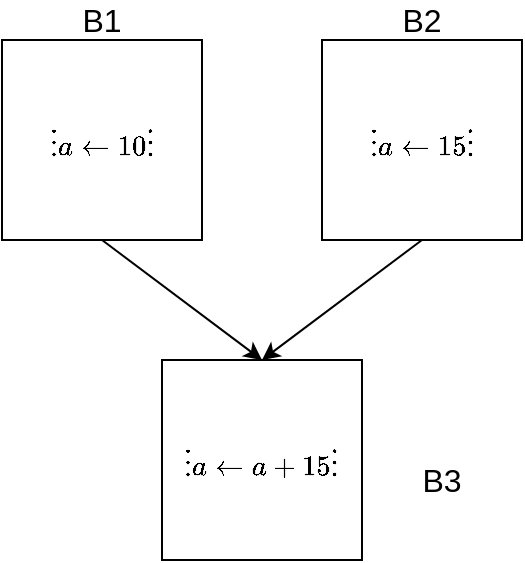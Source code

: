 <mxfile version="14.6.13" type="device"><diagram id="InsMzVuF68MKecqp6eDL" name="第 1 页"><mxGraphModel dx="716" dy="419" grid="1" gridSize="10" guides="1" tooltips="1" connect="1" arrows="1" fold="1" page="1" pageScale="1" pageWidth="827" pageHeight="1169" math="1" shadow="0"><root><mxCell id="0"/><mxCell id="1" parent="0"/><mxCell id="bJ8E-dqCzka2ubj894pC-5" style="edgeStyle=none;rounded=0;orthogonalLoop=1;jettySize=auto;html=1;entryX=0.5;entryY=0;entryDx=0;entryDy=0;exitX=0.5;exitY=1;exitDx=0;exitDy=0;" edge="1" parent="1" source="bJ8E-dqCzka2ubj894pC-1" target="bJ8E-dqCzka2ubj894pC-3"><mxGeometry relative="1" as="geometry"/></mxCell><mxCell id="bJ8E-dqCzka2ubj894pC-1" value="" style="rounded=0;whiteSpace=wrap;html=1;" vertex="1" parent="1"><mxGeometry x="260" y="400" width="100" height="100" as="geometry"/></mxCell><mxCell id="bJ8E-dqCzka2ubj894pC-7" style="edgeStyle=none;rounded=0;orthogonalLoop=1;jettySize=auto;html=1;exitX=0.5;exitY=1;exitDx=0;exitDy=0;entryX=0.5;entryY=0;entryDx=0;entryDy=0;" edge="1" parent="1" source="bJ8E-dqCzka2ubj894pC-2" target="bJ8E-dqCzka2ubj894pC-3"><mxGeometry relative="1" as="geometry"/></mxCell><mxCell id="bJ8E-dqCzka2ubj894pC-2" value="" style="rounded=0;whiteSpace=wrap;html=1;" vertex="1" parent="1"><mxGeometry x="420" y="400" width="100" height="100" as="geometry"/></mxCell><mxCell id="bJ8E-dqCzka2ubj894pC-3" value="" style="rounded=0;whiteSpace=wrap;html=1;" vertex="1" parent="1"><mxGeometry x="340" y="560" width="100" height="100" as="geometry"/></mxCell><mxCell id="bJ8E-dqCzka2ubj894pC-8" value="&lt;font style=&quot;font-size: 16px&quot;&gt;B1&lt;/font&gt;" style="text;html=1;strokeColor=none;fillColor=none;align=center;verticalAlign=middle;whiteSpace=wrap;rounded=0;" vertex="1" parent="1"><mxGeometry x="290" y="380" width="40" height="20" as="geometry"/></mxCell><mxCell id="bJ8E-dqCzka2ubj894pC-10" value="&lt;font style=&quot;font-size: 16px&quot;&gt;B2&lt;/font&gt;" style="text;html=1;strokeColor=none;fillColor=none;align=center;verticalAlign=middle;whiteSpace=wrap;rounded=0;" vertex="1" parent="1"><mxGeometry x="450" y="380" width="40" height="20" as="geometry"/></mxCell><mxCell id="bJ8E-dqCzka2ubj894pC-11" value="&lt;font style=&quot;font-size: 16px&quot;&gt;B3&lt;/font&gt;" style="text;html=1;strokeColor=none;fillColor=none;align=center;verticalAlign=middle;whiteSpace=wrap;rounded=0;" vertex="1" parent="1"><mxGeometry x="460" y="610" width="40" height="20" as="geometry"/></mxCell><mxCell id="bJ8E-dqCzka2ubj894pC-12" value="$$&lt;br&gt;\vdots\\&lt;br&gt;a\gets10\\&lt;br&gt;\vdots&lt;br&gt;$$" style="text;html=1;strokeColor=none;fillColor=none;align=center;verticalAlign=middle;whiteSpace=wrap;rounded=0;" vertex="1" parent="1"><mxGeometry x="260" y="400" width="100" height="100" as="geometry"/></mxCell><mxCell id="bJ8E-dqCzka2ubj894pC-13" value="$$&lt;br&gt;\vdots\\&lt;br&gt;a\gets15\\&lt;br&gt;\vdots&lt;br&gt;$$" style="text;html=1;strokeColor=none;fillColor=none;align=center;verticalAlign=middle;whiteSpace=wrap;rounded=0;" vertex="1" parent="1"><mxGeometry x="420" y="400" width="100" height="100" as="geometry"/></mxCell><mxCell id="bJ8E-dqCzka2ubj894pC-14" value="$$&lt;br&gt;\vdots\\&lt;br&gt;a\gets a+15\\&lt;br&gt;\vdots&lt;br&gt;$$" style="text;html=1;strokeColor=none;fillColor=none;align=center;verticalAlign=middle;whiteSpace=wrap;rounded=0;" vertex="1" parent="1"><mxGeometry x="340" y="560" width="100" height="100" as="geometry"/></mxCell></root></mxGraphModel></diagram></mxfile>